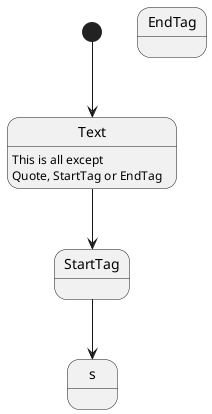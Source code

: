 @startuml
'https://plantuml.com/state-diagram

scale max 1170 height


[*] --> Text

state Text {
	Text : This is all except \nQuote, StartTag or EndTag
}

state StartTag {
}

state EndTag {
}

Text --> StartTag
StartTag --> s


@enduml